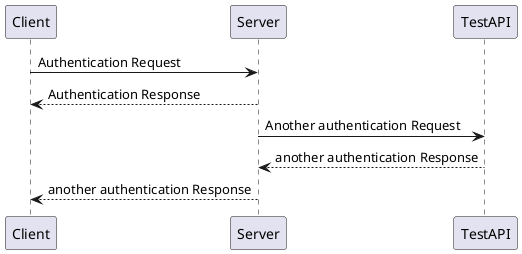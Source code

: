 @startuml TestAPI
Client -> Server: Authentication Request
Server --> Client: Authentication Response

Server -> TestAPI: Another authentication Request
TestAPI --> Server: another authentication Response
Server --> Client: another authentication Response
@enduml